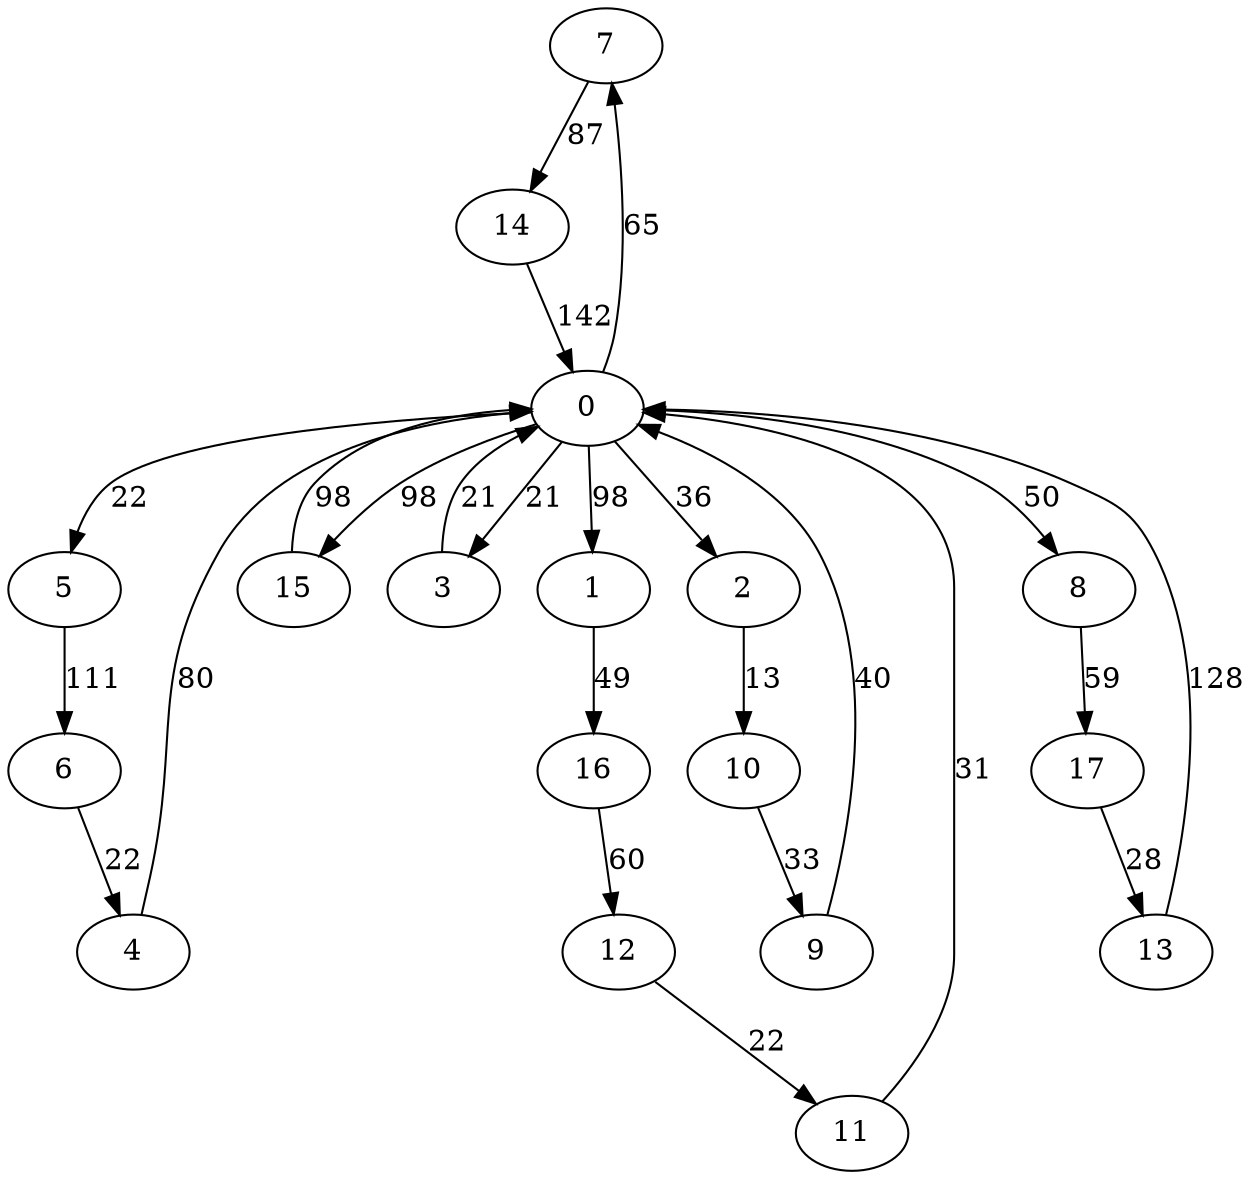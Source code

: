 digraph G {
	7->14[ label=87 ];
	5->6[ label=111 ];
	2->10[ label=13 ];
	0->15[ label=98 ];
	0->3[ label=21 ];
	0->7[ label=65 ];
	0->8[ label=50 ];
	0->1[ label=98 ];
	0->5[ label=22 ];
	0->2[ label=36 ];
	11->0[ label=31 ];
	6->4[ label=22 ];
	9->0[ label=40 ];
	12->11[ label=22 ];
	8->17[ label=59 ];
	16->12[ label=60 ];
	4->0[ label=80 ];
	3->0[ label=21 ];
	14->0[ label=142 ];
	13->0[ label=128 ];
	1->16[ label=49 ];
	10->9[ label=33 ];
	15->0[ label=98 ];
	17->13[ label=28 ];
	0 [ label=0 ];
	1 [ label=1 ];
	10 [ label=10 ];
	11 [ label=11 ];
	12 [ label=12 ];
	13 [ label=13 ];
	14 [ label=14 ];
	15 [ label=15 ];
	16 [ label=16 ];
	17 [ label=17 ];
	2 [ label=2 ];
	3 [ label=3 ];
	4 [ label=4 ];
	5 [ label=5 ];
	6 [ label=6 ];
	7 [ label=7 ];
	8 [ label=8 ];
	9 [ label=9 ];

}
